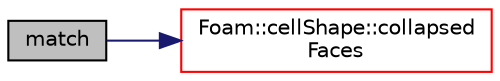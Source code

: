 digraph "match"
{
  bgcolor="transparent";
  edge [fontname="Helvetica",fontsize="10",labelfontname="Helvetica",labelfontsize="10"];
  node [fontname="Helvetica",fontsize="10",shape=record];
  rankdir="LR";
  Node1 [label="match",height=0.2,width=0.4,color="black", fillcolor="grey75", style="filled", fontcolor="black"];
  Node1 -> Node2 [color="midnightblue",fontsize="10",style="solid",fontname="Helvetica"];
  Node2 [label="Foam::cellShape::collapsed\lFaces",height=0.2,width=0.4,color="red",URL="$a00226.html#aa70d1fd2b7708df6d3077e9d4f69515f",tooltip="Collapsed faces of this cell. "];
}
